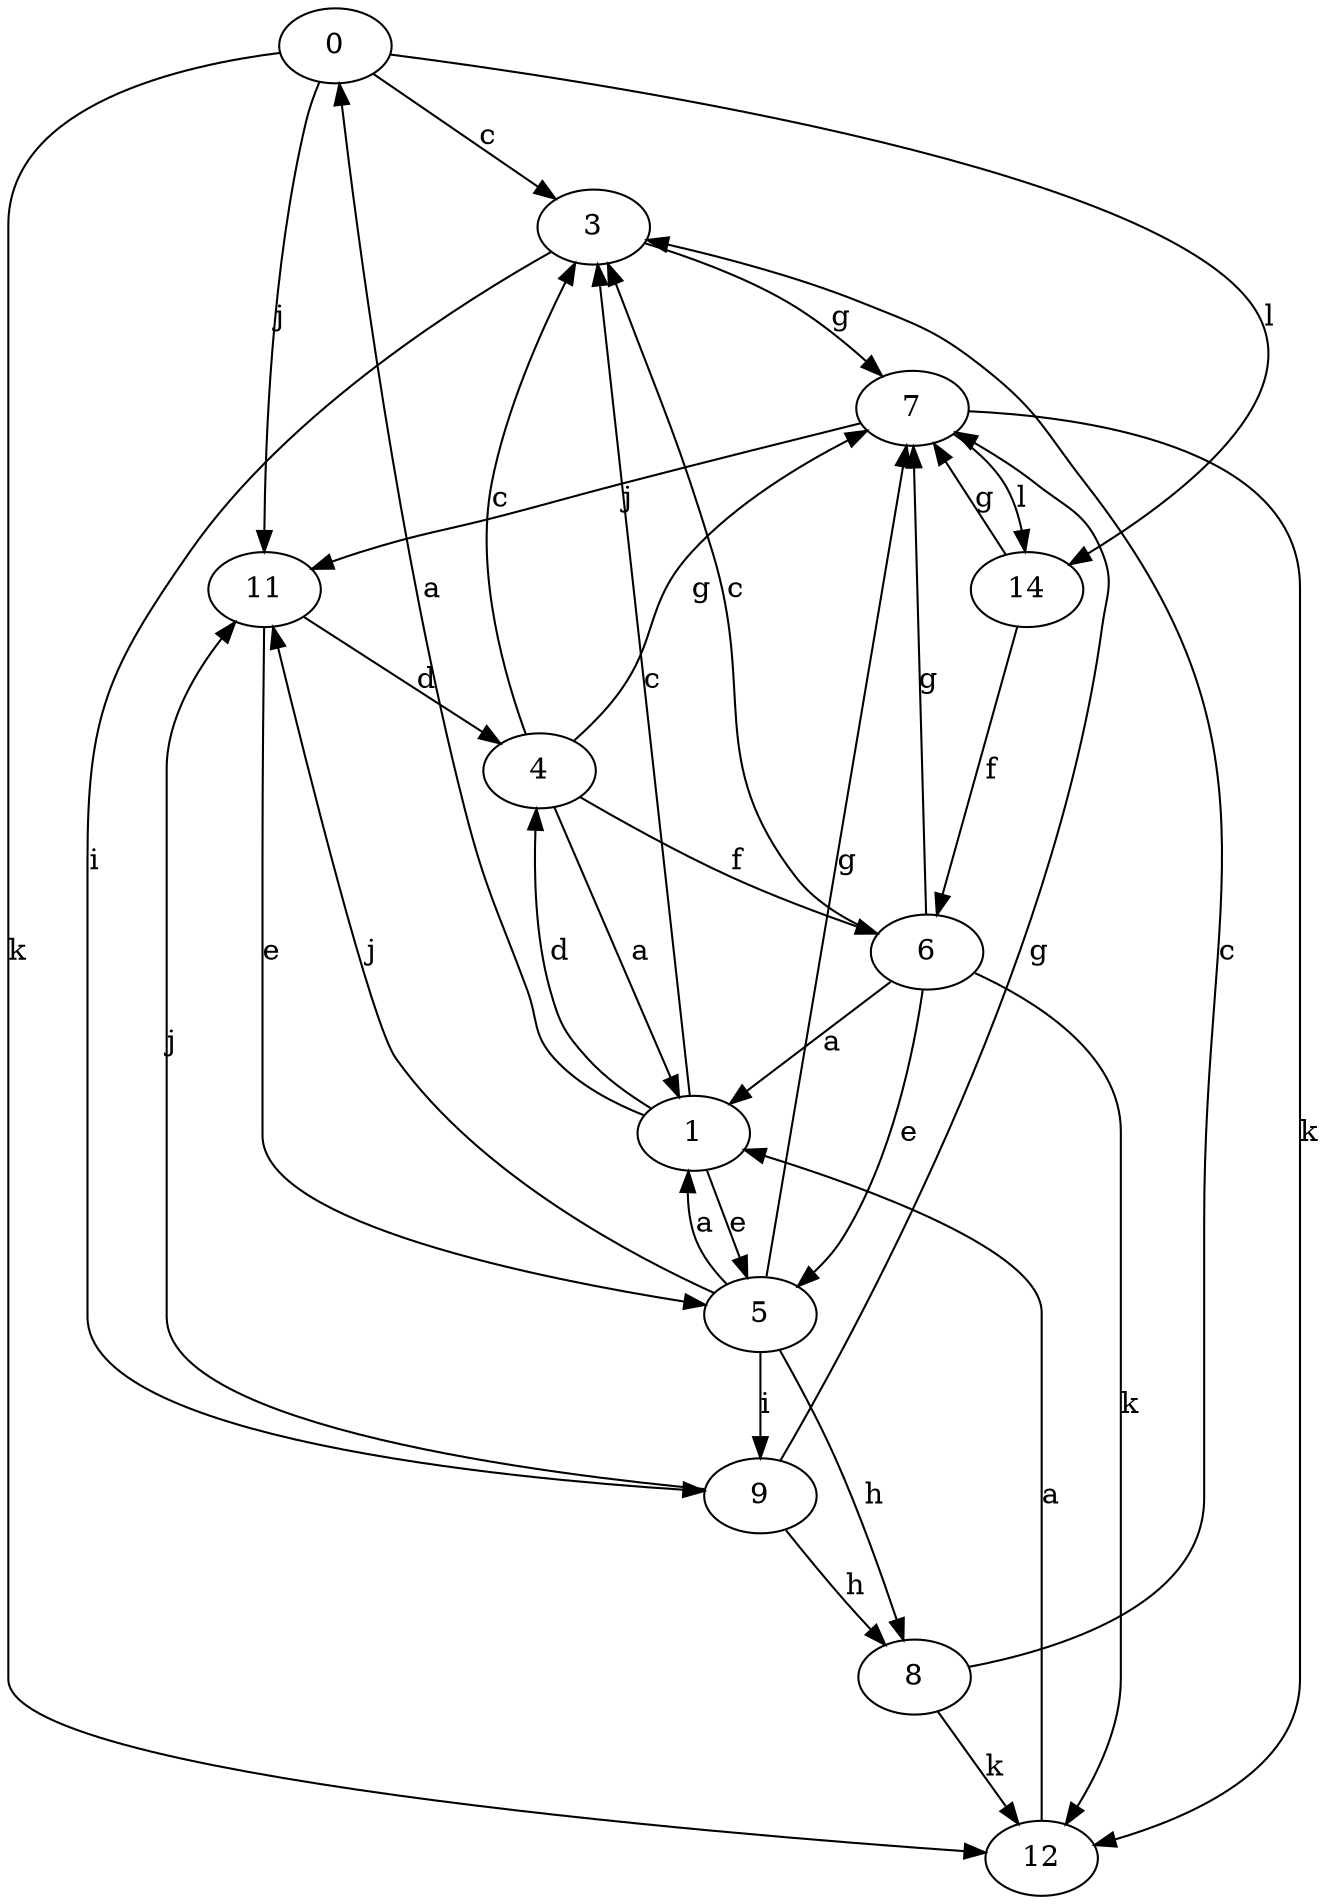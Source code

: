 strict digraph  {
0;
1;
3;
4;
5;
6;
7;
8;
9;
11;
12;
14;
0 -> 3  [label=c];
0 -> 11  [label=j];
0 -> 12  [label=k];
0 -> 14  [label=l];
1 -> 0  [label=a];
1 -> 3  [label=c];
1 -> 4  [label=d];
1 -> 5  [label=e];
3 -> 7  [label=g];
3 -> 9  [label=i];
4 -> 1  [label=a];
4 -> 3  [label=c];
4 -> 6  [label=f];
4 -> 7  [label=g];
5 -> 1  [label=a];
5 -> 7  [label=g];
5 -> 8  [label=h];
5 -> 9  [label=i];
5 -> 11  [label=j];
6 -> 1  [label=a];
6 -> 3  [label=c];
6 -> 5  [label=e];
6 -> 7  [label=g];
6 -> 12  [label=k];
7 -> 11  [label=j];
7 -> 12  [label=k];
7 -> 14  [label=l];
8 -> 3  [label=c];
8 -> 12  [label=k];
9 -> 7  [label=g];
9 -> 8  [label=h];
9 -> 11  [label=j];
11 -> 4  [label=d];
11 -> 5  [label=e];
12 -> 1  [label=a];
14 -> 6  [label=f];
14 -> 7  [label=g];
}

